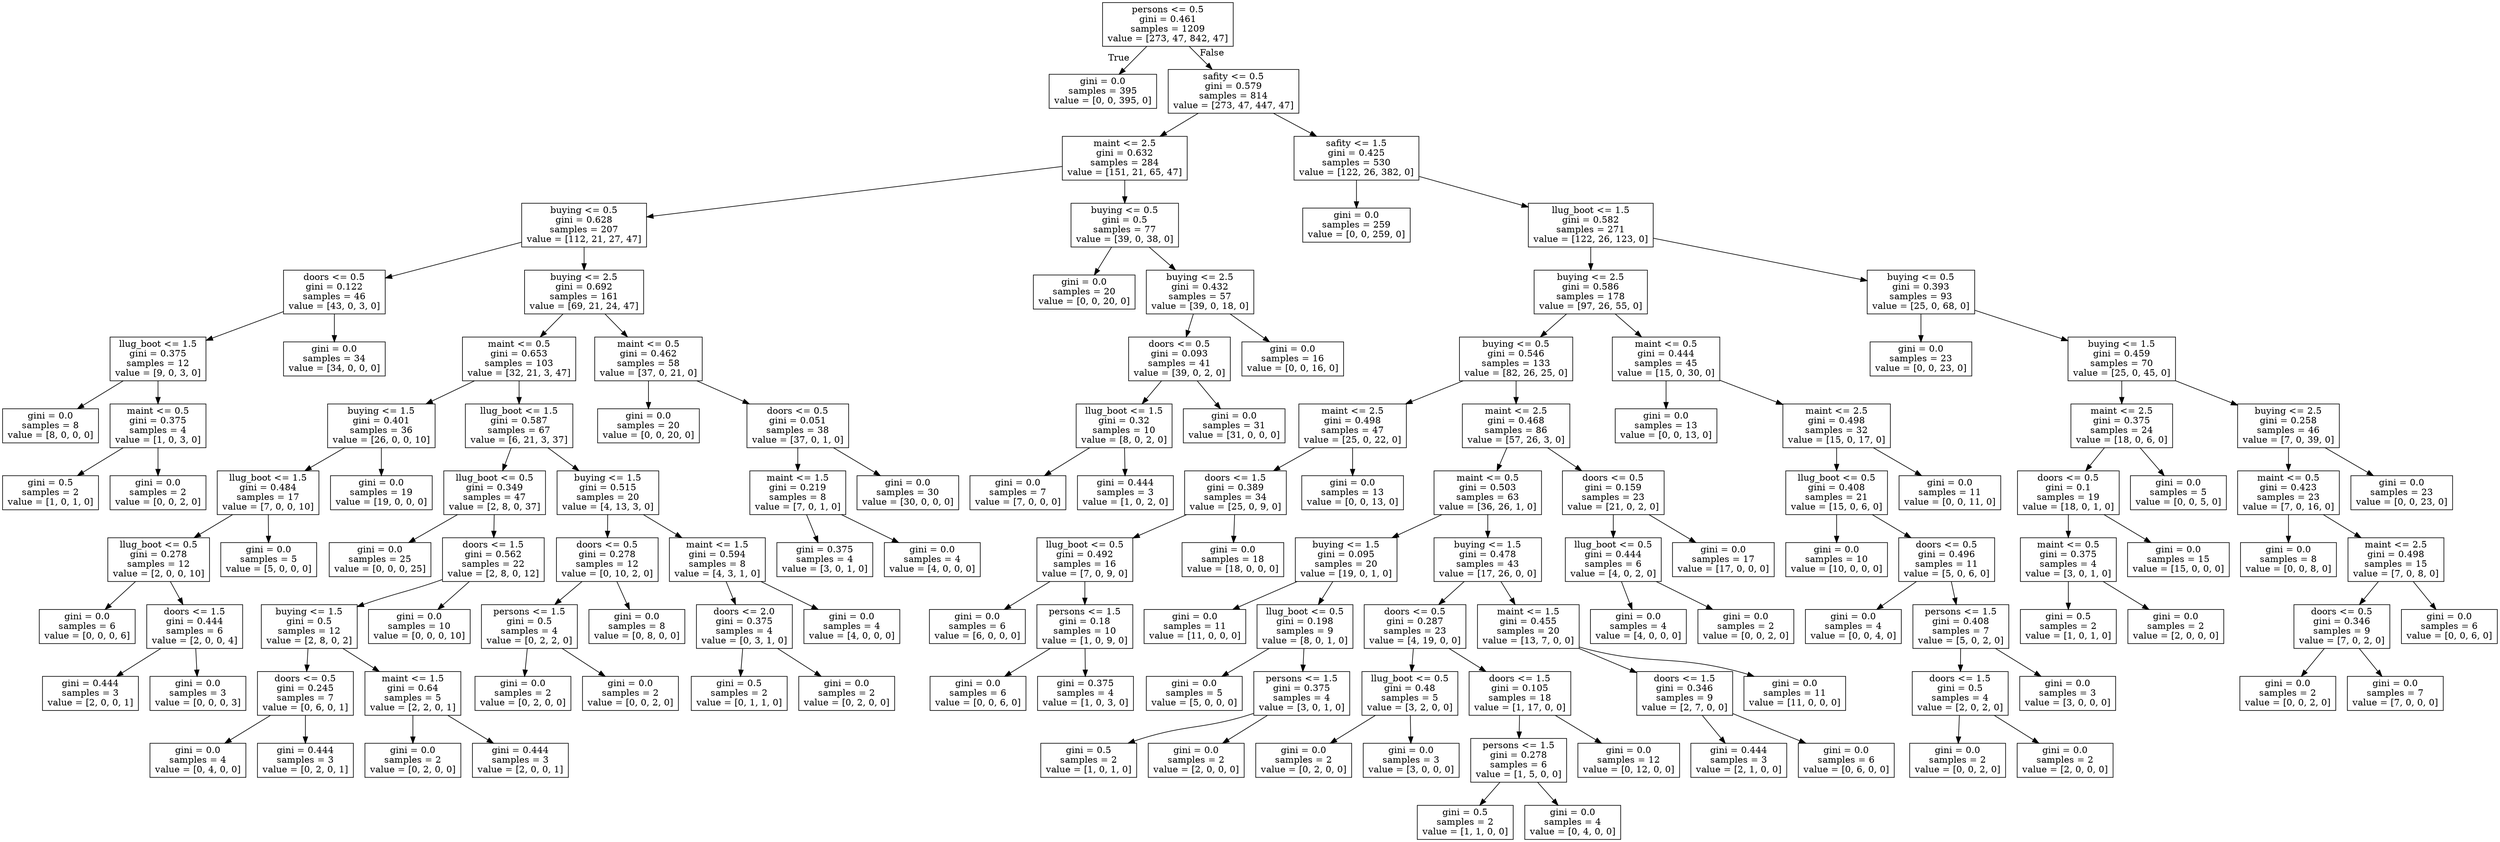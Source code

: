 digraph Tree {
node [shape=box] ;
0 [label="persons <= 0.5\ngini = 0.461\nsamples = 1209\nvalue = [273, 47, 842, 47]"] ;
1 [label="gini = 0.0\nsamples = 395\nvalue = [0, 0, 395, 0]"] ;
0 -> 1 [labeldistance=2.5, labelangle=45, headlabel="True"] ;
2 [label="safity <= 0.5\ngini = 0.579\nsamples = 814\nvalue = [273, 47, 447, 47]"] ;
0 -> 2 [labeldistance=2.5, labelangle=-45, headlabel="False"] ;
3 [label="maint <= 2.5\ngini = 0.632\nsamples = 284\nvalue = [151, 21, 65, 47]"] ;
2 -> 3 ;
4 [label="buying <= 0.5\ngini = 0.628\nsamples = 207\nvalue = [112, 21, 27, 47]"] ;
3 -> 4 ;
5 [label="doors <= 0.5\ngini = 0.122\nsamples = 46\nvalue = [43, 0, 3, 0]"] ;
4 -> 5 ;
6 [label="llug_boot <= 1.5\ngini = 0.375\nsamples = 12\nvalue = [9, 0, 3, 0]"] ;
5 -> 6 ;
7 [label="gini = 0.0\nsamples = 8\nvalue = [8, 0, 0, 0]"] ;
6 -> 7 ;
8 [label="maint <= 0.5\ngini = 0.375\nsamples = 4\nvalue = [1, 0, 3, 0]"] ;
6 -> 8 ;
9 [label="gini = 0.5\nsamples = 2\nvalue = [1, 0, 1, 0]"] ;
8 -> 9 ;
10 [label="gini = 0.0\nsamples = 2\nvalue = [0, 0, 2, 0]"] ;
8 -> 10 ;
11 [label="gini = 0.0\nsamples = 34\nvalue = [34, 0, 0, 0]"] ;
5 -> 11 ;
12 [label="buying <= 2.5\ngini = 0.692\nsamples = 161\nvalue = [69, 21, 24, 47]"] ;
4 -> 12 ;
13 [label="maint <= 0.5\ngini = 0.653\nsamples = 103\nvalue = [32, 21, 3, 47]"] ;
12 -> 13 ;
14 [label="buying <= 1.5\ngini = 0.401\nsamples = 36\nvalue = [26, 0, 0, 10]"] ;
13 -> 14 ;
15 [label="llug_boot <= 1.5\ngini = 0.484\nsamples = 17\nvalue = [7, 0, 0, 10]"] ;
14 -> 15 ;
16 [label="llug_boot <= 0.5\ngini = 0.278\nsamples = 12\nvalue = [2, 0, 0, 10]"] ;
15 -> 16 ;
17 [label="gini = 0.0\nsamples = 6\nvalue = [0, 0, 0, 6]"] ;
16 -> 17 ;
18 [label="doors <= 1.5\ngini = 0.444\nsamples = 6\nvalue = [2, 0, 0, 4]"] ;
16 -> 18 ;
19 [label="gini = 0.444\nsamples = 3\nvalue = [2, 0, 0, 1]"] ;
18 -> 19 ;
20 [label="gini = 0.0\nsamples = 3\nvalue = [0, 0, 0, 3]"] ;
18 -> 20 ;
21 [label="gini = 0.0\nsamples = 5\nvalue = [5, 0, 0, 0]"] ;
15 -> 21 ;
22 [label="gini = 0.0\nsamples = 19\nvalue = [19, 0, 0, 0]"] ;
14 -> 22 ;
23 [label="llug_boot <= 1.5\ngini = 0.587\nsamples = 67\nvalue = [6, 21, 3, 37]"] ;
13 -> 23 ;
24 [label="llug_boot <= 0.5\ngini = 0.349\nsamples = 47\nvalue = [2, 8, 0, 37]"] ;
23 -> 24 ;
25 [label="gini = 0.0\nsamples = 25\nvalue = [0, 0, 0, 25]"] ;
24 -> 25 ;
26 [label="doors <= 1.5\ngini = 0.562\nsamples = 22\nvalue = [2, 8, 0, 12]"] ;
24 -> 26 ;
27 [label="buying <= 1.5\ngini = 0.5\nsamples = 12\nvalue = [2, 8, 0, 2]"] ;
26 -> 27 ;
28 [label="doors <= 0.5\ngini = 0.245\nsamples = 7\nvalue = [0, 6, 0, 1]"] ;
27 -> 28 ;
29 [label="gini = 0.0\nsamples = 4\nvalue = [0, 4, 0, 0]"] ;
28 -> 29 ;
30 [label="gini = 0.444\nsamples = 3\nvalue = [0, 2, 0, 1]"] ;
28 -> 30 ;
31 [label="maint <= 1.5\ngini = 0.64\nsamples = 5\nvalue = [2, 2, 0, 1]"] ;
27 -> 31 ;
32 [label="gini = 0.0\nsamples = 2\nvalue = [0, 2, 0, 0]"] ;
31 -> 32 ;
33 [label="gini = 0.444\nsamples = 3\nvalue = [2, 0, 0, 1]"] ;
31 -> 33 ;
34 [label="gini = 0.0\nsamples = 10\nvalue = [0, 0, 0, 10]"] ;
26 -> 34 ;
35 [label="buying <= 1.5\ngini = 0.515\nsamples = 20\nvalue = [4, 13, 3, 0]"] ;
23 -> 35 ;
36 [label="doors <= 0.5\ngini = 0.278\nsamples = 12\nvalue = [0, 10, 2, 0]"] ;
35 -> 36 ;
37 [label="persons <= 1.5\ngini = 0.5\nsamples = 4\nvalue = [0, 2, 2, 0]"] ;
36 -> 37 ;
38 [label="gini = 0.0\nsamples = 2\nvalue = [0, 2, 0, 0]"] ;
37 -> 38 ;
39 [label="gini = 0.0\nsamples = 2\nvalue = [0, 0, 2, 0]"] ;
37 -> 39 ;
40 [label="gini = 0.0\nsamples = 8\nvalue = [0, 8, 0, 0]"] ;
36 -> 40 ;
41 [label="maint <= 1.5\ngini = 0.594\nsamples = 8\nvalue = [4, 3, 1, 0]"] ;
35 -> 41 ;
42 [label="doors <= 2.0\ngini = 0.375\nsamples = 4\nvalue = [0, 3, 1, 0]"] ;
41 -> 42 ;
43 [label="gini = 0.5\nsamples = 2\nvalue = [0, 1, 1, 0]"] ;
42 -> 43 ;
44 [label="gini = 0.0\nsamples = 2\nvalue = [0, 2, 0, 0]"] ;
42 -> 44 ;
45 [label="gini = 0.0\nsamples = 4\nvalue = [4, 0, 0, 0]"] ;
41 -> 45 ;
46 [label="maint <= 0.5\ngini = 0.462\nsamples = 58\nvalue = [37, 0, 21, 0]"] ;
12 -> 46 ;
47 [label="gini = 0.0\nsamples = 20\nvalue = [0, 0, 20, 0]"] ;
46 -> 47 ;
48 [label="doors <= 0.5\ngini = 0.051\nsamples = 38\nvalue = [37, 0, 1, 0]"] ;
46 -> 48 ;
49 [label="maint <= 1.5\ngini = 0.219\nsamples = 8\nvalue = [7, 0, 1, 0]"] ;
48 -> 49 ;
50 [label="gini = 0.375\nsamples = 4\nvalue = [3, 0, 1, 0]"] ;
49 -> 50 ;
51 [label="gini = 0.0\nsamples = 4\nvalue = [4, 0, 0, 0]"] ;
49 -> 51 ;
52 [label="gini = 0.0\nsamples = 30\nvalue = [30, 0, 0, 0]"] ;
48 -> 52 ;
53 [label="buying <= 0.5\ngini = 0.5\nsamples = 77\nvalue = [39, 0, 38, 0]"] ;
3 -> 53 ;
54 [label="gini = 0.0\nsamples = 20\nvalue = [0, 0, 20, 0]"] ;
53 -> 54 ;
55 [label="buying <= 2.5\ngini = 0.432\nsamples = 57\nvalue = [39, 0, 18, 0]"] ;
53 -> 55 ;
56 [label="doors <= 0.5\ngini = 0.093\nsamples = 41\nvalue = [39, 0, 2, 0]"] ;
55 -> 56 ;
57 [label="llug_boot <= 1.5\ngini = 0.32\nsamples = 10\nvalue = [8, 0, 2, 0]"] ;
56 -> 57 ;
58 [label="gini = 0.0\nsamples = 7\nvalue = [7, 0, 0, 0]"] ;
57 -> 58 ;
59 [label="gini = 0.444\nsamples = 3\nvalue = [1, 0, 2, 0]"] ;
57 -> 59 ;
60 [label="gini = 0.0\nsamples = 31\nvalue = [31, 0, 0, 0]"] ;
56 -> 60 ;
61 [label="gini = 0.0\nsamples = 16\nvalue = [0, 0, 16, 0]"] ;
55 -> 61 ;
62 [label="safity <= 1.5\ngini = 0.425\nsamples = 530\nvalue = [122, 26, 382, 0]"] ;
2 -> 62 ;
63 [label="gini = 0.0\nsamples = 259\nvalue = [0, 0, 259, 0]"] ;
62 -> 63 ;
64 [label="llug_boot <= 1.5\ngini = 0.582\nsamples = 271\nvalue = [122, 26, 123, 0]"] ;
62 -> 64 ;
65 [label="buying <= 2.5\ngini = 0.586\nsamples = 178\nvalue = [97, 26, 55, 0]"] ;
64 -> 65 ;
66 [label="buying <= 0.5\ngini = 0.546\nsamples = 133\nvalue = [82, 26, 25, 0]"] ;
65 -> 66 ;
67 [label="maint <= 2.5\ngini = 0.498\nsamples = 47\nvalue = [25, 0, 22, 0]"] ;
66 -> 67 ;
68 [label="doors <= 1.5\ngini = 0.389\nsamples = 34\nvalue = [25, 0, 9, 0]"] ;
67 -> 68 ;
69 [label="llug_boot <= 0.5\ngini = 0.492\nsamples = 16\nvalue = [7, 0, 9, 0]"] ;
68 -> 69 ;
70 [label="gini = 0.0\nsamples = 6\nvalue = [6, 0, 0, 0]"] ;
69 -> 70 ;
71 [label="persons <= 1.5\ngini = 0.18\nsamples = 10\nvalue = [1, 0, 9, 0]"] ;
69 -> 71 ;
72 [label="gini = 0.0\nsamples = 6\nvalue = [0, 0, 6, 0]"] ;
71 -> 72 ;
73 [label="gini = 0.375\nsamples = 4\nvalue = [1, 0, 3, 0]"] ;
71 -> 73 ;
74 [label="gini = 0.0\nsamples = 18\nvalue = [18, 0, 0, 0]"] ;
68 -> 74 ;
75 [label="gini = 0.0\nsamples = 13\nvalue = [0, 0, 13, 0]"] ;
67 -> 75 ;
76 [label="maint <= 2.5\ngini = 0.468\nsamples = 86\nvalue = [57, 26, 3, 0]"] ;
66 -> 76 ;
77 [label="maint <= 0.5\ngini = 0.503\nsamples = 63\nvalue = [36, 26, 1, 0]"] ;
76 -> 77 ;
78 [label="buying <= 1.5\ngini = 0.095\nsamples = 20\nvalue = [19, 0, 1, 0]"] ;
77 -> 78 ;
79 [label="gini = 0.0\nsamples = 11\nvalue = [11, 0, 0, 0]"] ;
78 -> 79 ;
80 [label="llug_boot <= 0.5\ngini = 0.198\nsamples = 9\nvalue = [8, 0, 1, 0]"] ;
78 -> 80 ;
81 [label="gini = 0.0\nsamples = 5\nvalue = [5, 0, 0, 0]"] ;
80 -> 81 ;
82 [label="persons <= 1.5\ngini = 0.375\nsamples = 4\nvalue = [3, 0, 1, 0]"] ;
80 -> 82 ;
83 [label="gini = 0.5\nsamples = 2\nvalue = [1, 0, 1, 0]"] ;
82 -> 83 ;
84 [label="gini = 0.0\nsamples = 2\nvalue = [2, 0, 0, 0]"] ;
82 -> 84 ;
85 [label="buying <= 1.5\ngini = 0.478\nsamples = 43\nvalue = [17, 26, 0, 0]"] ;
77 -> 85 ;
86 [label="doors <= 0.5\ngini = 0.287\nsamples = 23\nvalue = [4, 19, 0, 0]"] ;
85 -> 86 ;
87 [label="llug_boot <= 0.5\ngini = 0.48\nsamples = 5\nvalue = [3, 2, 0, 0]"] ;
86 -> 87 ;
88 [label="gini = 0.0\nsamples = 2\nvalue = [0, 2, 0, 0]"] ;
87 -> 88 ;
89 [label="gini = 0.0\nsamples = 3\nvalue = [3, 0, 0, 0]"] ;
87 -> 89 ;
90 [label="doors <= 1.5\ngini = 0.105\nsamples = 18\nvalue = [1, 17, 0, 0]"] ;
86 -> 90 ;
91 [label="persons <= 1.5\ngini = 0.278\nsamples = 6\nvalue = [1, 5, 0, 0]"] ;
90 -> 91 ;
92 [label="gini = 0.5\nsamples = 2\nvalue = [1, 1, 0, 0]"] ;
91 -> 92 ;
93 [label="gini = 0.0\nsamples = 4\nvalue = [0, 4, 0, 0]"] ;
91 -> 93 ;
94 [label="gini = 0.0\nsamples = 12\nvalue = [0, 12, 0, 0]"] ;
90 -> 94 ;
95 [label="maint <= 1.5\ngini = 0.455\nsamples = 20\nvalue = [13, 7, 0, 0]"] ;
85 -> 95 ;
96 [label="doors <= 1.5\ngini = 0.346\nsamples = 9\nvalue = [2, 7, 0, 0]"] ;
95 -> 96 ;
97 [label="gini = 0.444\nsamples = 3\nvalue = [2, 1, 0, 0]"] ;
96 -> 97 ;
98 [label="gini = 0.0\nsamples = 6\nvalue = [0, 6, 0, 0]"] ;
96 -> 98 ;
99 [label="gini = 0.0\nsamples = 11\nvalue = [11, 0, 0, 0]"] ;
95 -> 99 ;
100 [label="doors <= 0.5\ngini = 0.159\nsamples = 23\nvalue = [21, 0, 2, 0]"] ;
76 -> 100 ;
101 [label="llug_boot <= 0.5\ngini = 0.444\nsamples = 6\nvalue = [4, 0, 2, 0]"] ;
100 -> 101 ;
102 [label="gini = 0.0\nsamples = 4\nvalue = [4, 0, 0, 0]"] ;
101 -> 102 ;
103 [label="gini = 0.0\nsamples = 2\nvalue = [0, 0, 2, 0]"] ;
101 -> 103 ;
104 [label="gini = 0.0\nsamples = 17\nvalue = [17, 0, 0, 0]"] ;
100 -> 104 ;
105 [label="maint <= 0.5\ngini = 0.444\nsamples = 45\nvalue = [15, 0, 30, 0]"] ;
65 -> 105 ;
106 [label="gini = 0.0\nsamples = 13\nvalue = [0, 0, 13, 0]"] ;
105 -> 106 ;
107 [label="maint <= 2.5\ngini = 0.498\nsamples = 32\nvalue = [15, 0, 17, 0]"] ;
105 -> 107 ;
108 [label="llug_boot <= 0.5\ngini = 0.408\nsamples = 21\nvalue = [15, 0, 6, 0]"] ;
107 -> 108 ;
109 [label="gini = 0.0\nsamples = 10\nvalue = [10, 0, 0, 0]"] ;
108 -> 109 ;
110 [label="doors <= 0.5\ngini = 0.496\nsamples = 11\nvalue = [5, 0, 6, 0]"] ;
108 -> 110 ;
111 [label="gini = 0.0\nsamples = 4\nvalue = [0, 0, 4, 0]"] ;
110 -> 111 ;
112 [label="persons <= 1.5\ngini = 0.408\nsamples = 7\nvalue = [5, 0, 2, 0]"] ;
110 -> 112 ;
113 [label="doors <= 1.5\ngini = 0.5\nsamples = 4\nvalue = [2, 0, 2, 0]"] ;
112 -> 113 ;
114 [label="gini = 0.0\nsamples = 2\nvalue = [0, 0, 2, 0]"] ;
113 -> 114 ;
115 [label="gini = 0.0\nsamples = 2\nvalue = [2, 0, 0, 0]"] ;
113 -> 115 ;
116 [label="gini = 0.0\nsamples = 3\nvalue = [3, 0, 0, 0]"] ;
112 -> 116 ;
117 [label="gini = 0.0\nsamples = 11\nvalue = [0, 0, 11, 0]"] ;
107 -> 117 ;
118 [label="buying <= 0.5\ngini = 0.393\nsamples = 93\nvalue = [25, 0, 68, 0]"] ;
64 -> 118 ;
119 [label="gini = 0.0\nsamples = 23\nvalue = [0, 0, 23, 0]"] ;
118 -> 119 ;
120 [label="buying <= 1.5\ngini = 0.459\nsamples = 70\nvalue = [25, 0, 45, 0]"] ;
118 -> 120 ;
121 [label="maint <= 2.5\ngini = 0.375\nsamples = 24\nvalue = [18, 0, 6, 0]"] ;
120 -> 121 ;
122 [label="doors <= 0.5\ngini = 0.1\nsamples = 19\nvalue = [18, 0, 1, 0]"] ;
121 -> 122 ;
123 [label="maint <= 0.5\ngini = 0.375\nsamples = 4\nvalue = [3, 0, 1, 0]"] ;
122 -> 123 ;
124 [label="gini = 0.5\nsamples = 2\nvalue = [1, 0, 1, 0]"] ;
123 -> 124 ;
125 [label="gini = 0.0\nsamples = 2\nvalue = [2, 0, 0, 0]"] ;
123 -> 125 ;
126 [label="gini = 0.0\nsamples = 15\nvalue = [15, 0, 0, 0]"] ;
122 -> 126 ;
127 [label="gini = 0.0\nsamples = 5\nvalue = [0, 0, 5, 0]"] ;
121 -> 127 ;
128 [label="buying <= 2.5\ngini = 0.258\nsamples = 46\nvalue = [7, 0, 39, 0]"] ;
120 -> 128 ;
129 [label="maint <= 0.5\ngini = 0.423\nsamples = 23\nvalue = [7, 0, 16, 0]"] ;
128 -> 129 ;
130 [label="gini = 0.0\nsamples = 8\nvalue = [0, 0, 8, 0]"] ;
129 -> 130 ;
131 [label="maint <= 2.5\ngini = 0.498\nsamples = 15\nvalue = [7, 0, 8, 0]"] ;
129 -> 131 ;
132 [label="doors <= 0.5\ngini = 0.346\nsamples = 9\nvalue = [7, 0, 2, 0]"] ;
131 -> 132 ;
133 [label="gini = 0.0\nsamples = 2\nvalue = [0, 0, 2, 0]"] ;
132 -> 133 ;
134 [label="gini = 0.0\nsamples = 7\nvalue = [7, 0, 0, 0]"] ;
132 -> 134 ;
135 [label="gini = 0.0\nsamples = 6\nvalue = [0, 0, 6, 0]"] ;
131 -> 135 ;
136 [label="gini = 0.0\nsamples = 23\nvalue = [0, 0, 23, 0]"] ;
128 -> 136 ;
}